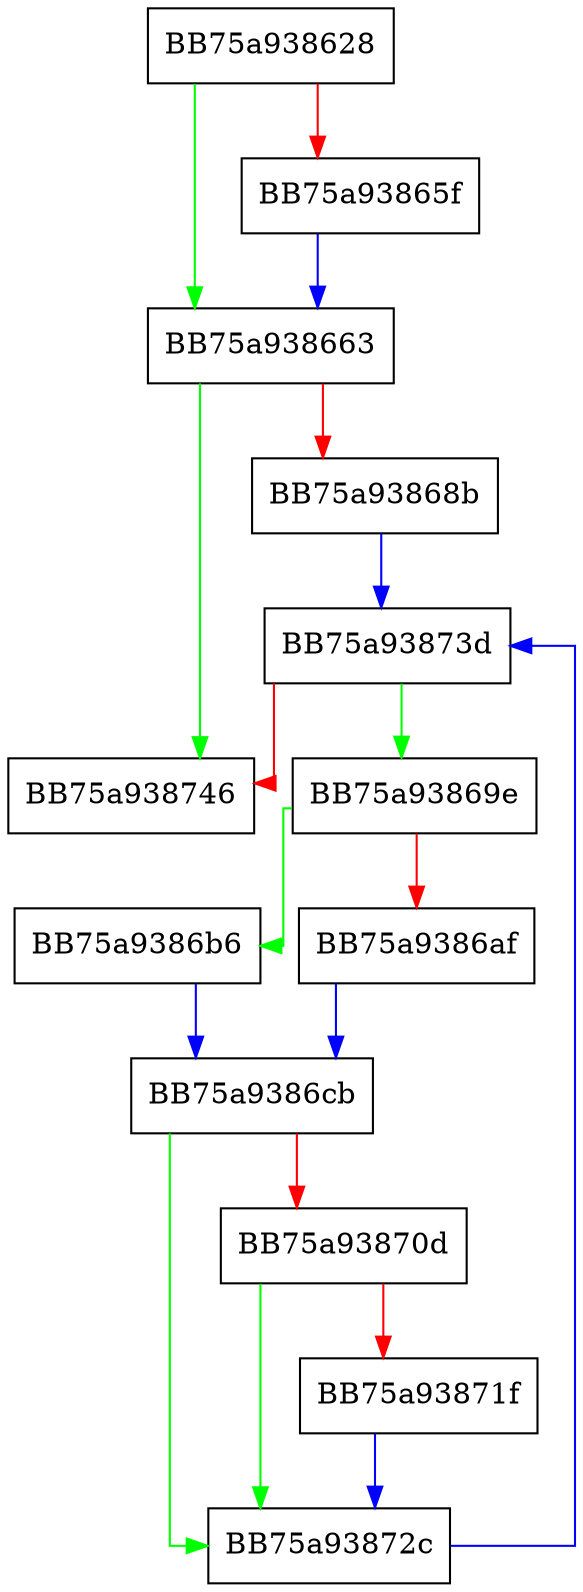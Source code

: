 digraph _preprocess {
  node [shape="box"];
  graph [splines=ortho];
  BB75a938628 -> BB75a938663 [color="green"];
  BB75a938628 -> BB75a93865f [color="red"];
  BB75a93865f -> BB75a938663 [color="blue"];
  BB75a938663 -> BB75a938746 [color="green"];
  BB75a938663 -> BB75a93868b [color="red"];
  BB75a93868b -> BB75a93873d [color="blue"];
  BB75a93869e -> BB75a9386b6 [color="green"];
  BB75a93869e -> BB75a9386af [color="red"];
  BB75a9386af -> BB75a9386cb [color="blue"];
  BB75a9386b6 -> BB75a9386cb [color="blue"];
  BB75a9386cb -> BB75a93872c [color="green"];
  BB75a9386cb -> BB75a93870d [color="red"];
  BB75a93870d -> BB75a93872c [color="green"];
  BB75a93870d -> BB75a93871f [color="red"];
  BB75a93871f -> BB75a93872c [color="blue"];
  BB75a93872c -> BB75a93873d [color="blue"];
  BB75a93873d -> BB75a93869e [color="green"];
  BB75a93873d -> BB75a938746 [color="red"];
}